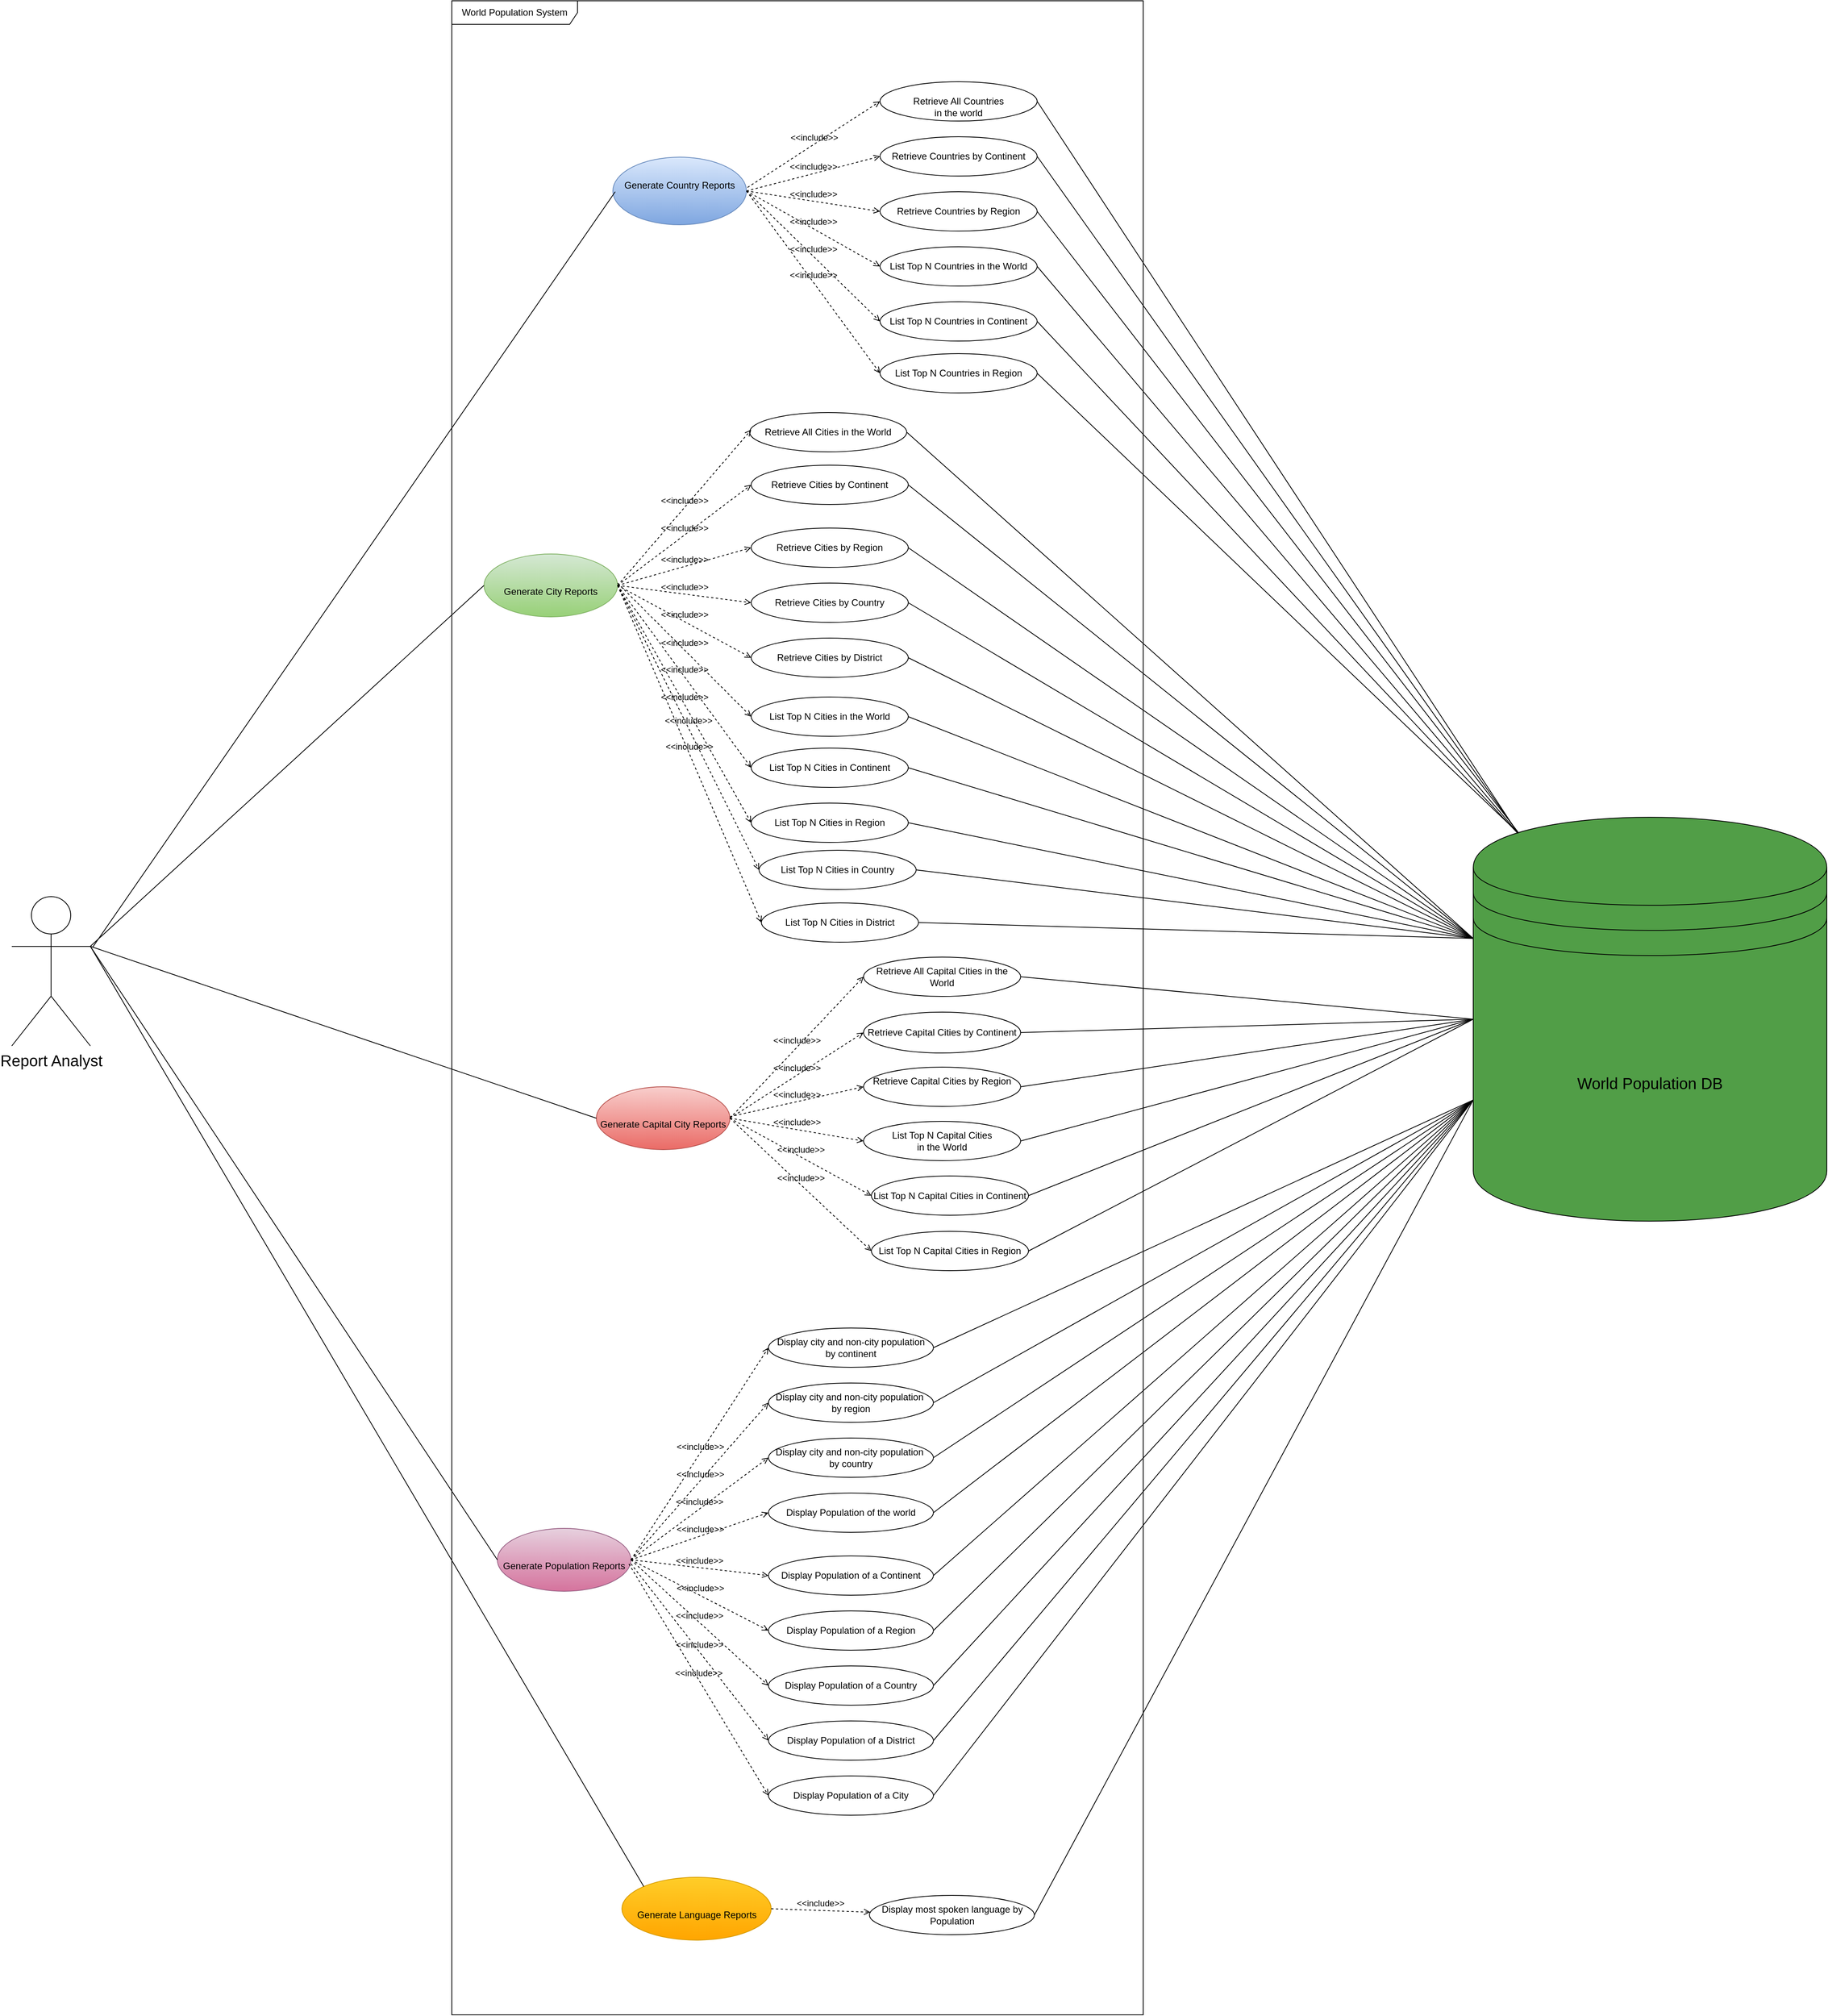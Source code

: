 <mxfile version="22.1.22" type="embed">
  <diagram id="23iRSUPoRavnBvh4doch" name="Page-1">
    <mxGraphModel dx="5613" dy="2860" grid="0" gridSize="10" guides="1" tooltips="1" connect="1" arrows="1" fold="1" page="0" pageScale="1" pageWidth="827" pageHeight="1169" background="none" math="0" shadow="0">
      <root>
        <mxCell id="0" />
        <mxCell id="1" parent="0" />
        <mxCell id="2" value="&lt;font style=&quot;font-size: 20px;&quot;&gt;Report Analyst&lt;/font&gt;" style="shape=umlActor;verticalLabelPosition=bottom;verticalAlign=top;html=1;outlineConnect=0;" parent="1" vertex="1">
          <mxGeometry x="-560" y="730" width="100" height="190" as="geometry" />
        </mxCell>
        <mxCell id="52" value="&lt;font style=&quot;font-size: 20px;&quot;&gt;World Population DB&lt;/font&gt;" style="shape=datastore;whiteSpace=wrap;html=1;fillColor=#519e47;" parent="1" vertex="1">
          <mxGeometry x="1300" y="629" width="450" height="514" as="geometry" />
        </mxCell>
        <mxCell id="100" value="World Population System" style="shape=umlFrame;whiteSpace=wrap;html=1;pointerEvents=0;recursiveResize=0;container=1;collapsible=0;width=160;" parent="1" vertex="1">
          <mxGeometry y="-410" width="880" height="2563" as="geometry" />
        </mxCell>
        <mxCell id="47" value="Display most spoken language by Population" style="ellipse;whiteSpace=wrap;html=1;" parent="100" vertex="1">
          <mxGeometry x="531.5" y="2411" width="210" height="50" as="geometry" />
        </mxCell>
        <mxCell id="8" value="&lt;br&gt;Generate Language Reports" style="ellipse;whiteSpace=wrap;html=1;fillColor=#ffcd28;gradientColor=#ffa500;strokeColor=#d79b00;" parent="100" vertex="1">
          <mxGeometry x="216.5" y="2388" width="190" height="80" as="geometry" />
        </mxCell>
        <mxCell id="93" value="&amp;lt;&amp;lt;include&amp;gt;&amp;gt;" style="html=1;verticalAlign=bottom;labelBackgroundColor=none;endArrow=open;endFill=0;dashed=1;rounded=0;exitX=1;exitY=0.5;exitDx=0;exitDy=0;" parent="100" source="8" edge="1" target="47">
          <mxGeometry width="160" relative="1" as="geometry">
            <mxPoint x="478.5" y="2353" as="sourcePoint" />
            <mxPoint x="568.5" y="2353" as="targetPoint" />
          </mxGeometry>
        </mxCell>
        <mxCell id="7" value="&lt;br&gt;Generate Population Reports" style="ellipse;whiteSpace=wrap;html=1;fillColor=#e6d0de;gradientColor=#d5739d;strokeColor=#996185;" parent="100" vertex="1">
          <mxGeometry x="58" y="1944" width="170" height="80" as="geometry" />
        </mxCell>
        <mxCell id="35" value="&lt;span data-end=&quot;2373&quot; data-start=&quot;2336&quot;&gt;Display city and non-city population &lt;br&gt;by continent&lt;/span&gt;" style="ellipse;whiteSpace=wrap;html=1;" parent="100" vertex="1">
          <mxGeometry x="403" y="1689" width="210" height="50" as="geometry" />
        </mxCell>
        <mxCell id="36" value="&lt;span data-end=&quot;2373&quot; data-start=&quot;2336&quot;&gt;Display city and non-city population&amp;nbsp;&lt;br&gt;by region&lt;br&gt;&lt;/span&gt;" style="ellipse;whiteSpace=wrap;html=1;" parent="100" vertex="1">
          <mxGeometry x="403" y="1759" width="210" height="50" as="geometry" />
        </mxCell>
        <mxCell id="37" value="Display city and non-city population&amp;nbsp;&lt;br style=&quot;border-color: var(--border-color);&quot;&gt;by country" style="ellipse;whiteSpace=wrap;html=1;" parent="100" vertex="1">
          <mxGeometry x="403" y="1829" width="210" height="50" as="geometry" />
        </mxCell>
        <mxCell id="38" value="&lt;span data-end=&quot;2373&quot; data-start=&quot;2336&quot;&gt;Display Population of the world&lt;/span&gt;" style="ellipse;whiteSpace=wrap;html=1;" parent="100" vertex="1">
          <mxGeometry x="403" y="1899" width="210" height="50" as="geometry" />
        </mxCell>
        <mxCell id="39" value="&lt;span data-end=&quot;2781&quot; data-start=&quot;2744&quot;&gt;Display Population of a Continent&lt;/span&gt;" style="ellipse;whiteSpace=wrap;html=1;" parent="100" vertex="1">
          <mxGeometry x="403" y="1979" width="210" height="50" as="geometry" />
        </mxCell>
        <mxCell id="40" value="&lt;span data-end=&quot;2781&quot; data-start=&quot;2744&quot;&gt;Display Population of a Country&lt;/span&gt;" style="ellipse;whiteSpace=wrap;html=1;" parent="100" vertex="1">
          <mxGeometry x="403" y="2119" width="210" height="50" as="geometry" />
        </mxCell>
        <mxCell id="44" value="&lt;span data-end=&quot;2781&quot; data-start=&quot;2744&quot;&gt;Display Population of a Region&lt;/span&gt;" style="ellipse;whiteSpace=wrap;html=1;" parent="100" vertex="1">
          <mxGeometry x="403" y="2049" width="210" height="50" as="geometry" />
        </mxCell>
        <mxCell id="45" value="&lt;span data-end=&quot;2781&quot; data-start=&quot;2744&quot;&gt;Display Population of a District&lt;/span&gt;" style="ellipse;whiteSpace=wrap;html=1;" parent="100" vertex="1">
          <mxGeometry x="403" y="2189" width="210" height="50" as="geometry" />
        </mxCell>
        <mxCell id="46" value="&lt;span data-end=&quot;2781&quot; data-start=&quot;2744&quot;&gt;Display Population of a City&lt;/span&gt;" style="ellipse;whiteSpace=wrap;html=1;" parent="100" vertex="1">
          <mxGeometry x="403" y="2259" width="210" height="50" as="geometry" />
        </mxCell>
        <mxCell id="84" value="&amp;lt;&amp;lt;include&amp;gt;&amp;gt;" style="html=1;verticalAlign=bottom;labelBackgroundColor=none;endArrow=open;endFill=0;dashed=1;rounded=0;entryX=0;entryY=0.5;entryDx=0;entryDy=0;exitX=1;exitY=0.5;exitDx=0;exitDy=0;" parent="100" source="7" target="35" edge="1">
          <mxGeometry width="160" relative="1" as="geometry">
            <mxPoint x="128" y="1939" as="sourcePoint" />
            <mxPoint x="288" y="1939" as="targetPoint" />
          </mxGeometry>
        </mxCell>
        <mxCell id="85" value="&amp;lt;&amp;lt;include&amp;gt;&amp;gt;" style="html=1;verticalAlign=bottom;labelBackgroundColor=none;endArrow=open;endFill=0;dashed=1;rounded=0;entryX=0;entryY=0.5;entryDx=0;entryDy=0;exitX=1;exitY=0.5;exitDx=0;exitDy=0;" parent="100" source="7" target="36" edge="1">
          <mxGeometry width="160" relative="1" as="geometry">
            <mxPoint x="178" y="1889" as="sourcePoint" />
            <mxPoint x="338" y="1889" as="targetPoint" />
          </mxGeometry>
        </mxCell>
        <mxCell id="86" value="&amp;lt;&amp;lt;include&amp;gt;&amp;gt;" style="html=1;verticalAlign=bottom;labelBackgroundColor=none;endArrow=open;endFill=0;dashed=1;rounded=0;exitX=1;exitY=0.5;exitDx=0;exitDy=0;entryX=0;entryY=0.5;entryDx=0;entryDy=0;" parent="100" source="7" target="37" edge="1">
          <mxGeometry width="160" relative="1" as="geometry">
            <mxPoint x="178" y="1889" as="sourcePoint" />
            <mxPoint x="338" y="1889" as="targetPoint" />
          </mxGeometry>
        </mxCell>
        <mxCell id="87" value="&amp;lt;&amp;lt;include&amp;gt;&amp;gt;" style="html=1;verticalAlign=bottom;labelBackgroundColor=none;endArrow=open;endFill=0;dashed=1;rounded=0;exitX=1;exitY=0.5;exitDx=0;exitDy=0;entryX=0;entryY=0.5;entryDx=0;entryDy=0;" parent="100" source="7" target="38" edge="1">
          <mxGeometry width="160" relative="1" as="geometry">
            <mxPoint x="178" y="1889" as="sourcePoint" />
            <mxPoint x="338" y="1889" as="targetPoint" />
          </mxGeometry>
        </mxCell>
        <mxCell id="88" value="&amp;lt;&amp;lt;include&amp;gt;&amp;gt;" style="html=1;verticalAlign=bottom;labelBackgroundColor=none;endArrow=open;endFill=0;dashed=1;rounded=0;entryX=0;entryY=0.5;entryDx=0;entryDy=0;exitX=1;exitY=0.5;exitDx=0;exitDy=0;" parent="100" source="7" target="39" edge="1">
          <mxGeometry width="160" relative="1" as="geometry">
            <mxPoint x="228" y="1979" as="sourcePoint" />
            <mxPoint x="338" y="1889" as="targetPoint" />
          </mxGeometry>
        </mxCell>
        <mxCell id="89" value="&amp;lt;&amp;lt;include&amp;gt;&amp;gt;" style="html=1;verticalAlign=bottom;labelBackgroundColor=none;endArrow=open;endFill=0;dashed=1;rounded=0;exitX=1;exitY=0.5;exitDx=0;exitDy=0;entryX=0;entryY=0.5;entryDx=0;entryDy=0;" parent="100" source="7" target="44" edge="1">
          <mxGeometry width="160" relative="1" as="geometry">
            <mxPoint x="188" y="1899" as="sourcePoint" />
            <mxPoint x="348" y="1899" as="targetPoint" />
          </mxGeometry>
        </mxCell>
        <mxCell id="90" value="&amp;lt;&amp;lt;include&amp;gt;&amp;gt;" style="html=1;verticalAlign=bottom;labelBackgroundColor=none;endArrow=open;endFill=0;dashed=1;rounded=0;exitX=1;exitY=0.5;exitDx=0;exitDy=0;entryX=0;entryY=0.5;entryDx=0;entryDy=0;" parent="100" source="7" target="40" edge="1">
          <mxGeometry width="160" relative="1" as="geometry">
            <mxPoint x="188" y="1899" as="sourcePoint" />
            <mxPoint x="348" y="1899" as="targetPoint" />
          </mxGeometry>
        </mxCell>
        <mxCell id="91" value="&amp;lt;&amp;lt;include&amp;gt;&amp;gt;" style="html=1;verticalAlign=bottom;labelBackgroundColor=none;endArrow=open;endFill=0;dashed=1;rounded=0;entryX=0;entryY=0.5;entryDx=0;entryDy=0;" parent="100" target="45" edge="1">
          <mxGeometry width="160" relative="1" as="geometry">
            <mxPoint x="228" y="1989" as="sourcePoint" />
            <mxPoint x="348" y="2119" as="targetPoint" />
          </mxGeometry>
        </mxCell>
        <mxCell id="92" value="&amp;lt;&amp;lt;include&amp;gt;&amp;gt;" style="html=1;verticalAlign=bottom;labelBackgroundColor=none;endArrow=open;endFill=0;dashed=1;rounded=0;entryX=0;entryY=0.5;entryDx=0;entryDy=0;exitX=0.985;exitY=0.566;exitDx=0;exitDy=0;exitPerimeter=0;" parent="100" source="7" target="46" edge="1">
          <mxGeometry width="160" relative="1" as="geometry">
            <mxPoint x="168" y="2089" as="sourcePoint" />
            <mxPoint x="328" y="2089" as="targetPoint" />
          </mxGeometry>
        </mxCell>
        <mxCell id="6" value="&lt;br&gt;Generate Capital City Reports" style="ellipse;whiteSpace=wrap;html=1;fillColor=#f8cecc;strokeColor=#b85450;gradientColor=#ea6b66;" parent="100" vertex="1">
          <mxGeometry x="184" y="1382" width="170" height="80" as="geometry" />
        </mxCell>
        <mxCell id="28" value="&lt;span data-end=&quot;830&quot; data-start=&quot;807&quot;&gt;Retrieve All Capital Cities in the World&lt;/span&gt;" style="ellipse;whiteSpace=wrap;html=1;" parent="100" vertex="1">
          <mxGeometry x="524" y="1217" width="200" height="50" as="geometry" />
        </mxCell>
        <mxCell id="29" value="&lt;span data-end=&quot;916&quot; data-start=&quot;884&quot;&gt;Retrieve Capital Cities by Continent&lt;/span&gt;" style="ellipse;whiteSpace=wrap;html=1;" parent="100" vertex="1">
          <mxGeometry x="524" y="1287" width="200" height="52" as="geometry" />
        </mxCell>
        <mxCell id="30" value="&#xa;Retrieve Capital Cities by Region&#xa;&#xa;" style="ellipse;whiteSpace=wrap;html=1;" parent="100" vertex="1">
          <mxGeometry x="524" y="1357" width="200" height="50" as="geometry" />
        </mxCell>
        <mxCell id="31" value="&lt;span data-end=&quot;1226&quot; data-start=&quot;1196&quot;&gt;List Top N Capital Cities &lt;br&gt;in the World&lt;/span&gt;" style="ellipse;whiteSpace=wrap;html=1;" parent="100" vertex="1">
          <mxGeometry x="524" y="1426" width="200" height="50" as="geometry" />
        </mxCell>
        <mxCell id="32" value="List Top N Capital Cities in Continent" style="ellipse;whiteSpace=wrap;html=1;" parent="100" vertex="1">
          <mxGeometry x="534" y="1495.5" width="200" height="50" as="geometry" />
        </mxCell>
        <mxCell id="33" value="&lt;span data-end=&quot;1412&quot; data-start=&quot;1381&quot;&gt;List Top N Capital Cities in Region&lt;/span&gt;" style="ellipse;whiteSpace=wrap;html=1;" parent="100" vertex="1">
          <mxGeometry x="534" y="1566" width="200" height="50" as="geometry" />
        </mxCell>
        <mxCell id="77" value="&amp;lt;&amp;lt;include&amp;gt;&amp;gt;" style="html=1;verticalAlign=bottom;labelBackgroundColor=none;endArrow=open;endFill=0;dashed=1;rounded=0;exitX=1;exitY=0.5;exitDx=0;exitDy=0;entryX=0;entryY=0.5;entryDx=0;entryDy=0;" parent="100" source="6" target="28" edge="1">
          <mxGeometry width="160" relative="1" as="geometry">
            <mxPoint x="214" y="1400" as="sourcePoint" />
            <mxPoint x="374" y="1400" as="targetPoint" />
          </mxGeometry>
        </mxCell>
        <mxCell id="78" value="&amp;lt;&amp;lt;include&amp;gt;&amp;gt;" style="html=1;verticalAlign=bottom;labelBackgroundColor=none;endArrow=open;endFill=0;dashed=1;rounded=0;entryX=0;entryY=0.5;entryDx=0;entryDy=0;exitX=1;exitY=0.5;exitDx=0;exitDy=0;" parent="100" source="6" target="29" edge="1">
          <mxGeometry width="160" relative="1" as="geometry">
            <mxPoint x="214" y="1400" as="sourcePoint" />
            <mxPoint x="374" y="1400" as="targetPoint" />
          </mxGeometry>
        </mxCell>
        <mxCell id="79" value="&amp;lt;&amp;lt;include&amp;gt;&amp;gt;" style="html=1;verticalAlign=bottom;labelBackgroundColor=none;endArrow=open;endFill=0;dashed=1;rounded=0;entryX=0;entryY=0.5;entryDx=0;entryDy=0;" parent="100" target="30" edge="1">
          <mxGeometry width="160" relative="1" as="geometry">
            <mxPoint x="354" y="1420" as="sourcePoint" />
            <mxPoint x="434" y="1370" as="targetPoint" />
          </mxGeometry>
        </mxCell>
        <mxCell id="80" value="&amp;lt;&amp;lt;include&amp;gt;&amp;gt;" style="html=1;verticalAlign=bottom;labelBackgroundColor=none;endArrow=open;endFill=0;dashed=1;rounded=0;exitX=1;exitY=0.5;exitDx=0;exitDy=0;entryX=0;entryY=0.5;entryDx=0;entryDy=0;" parent="100" source="6" target="31" edge="1">
          <mxGeometry width="160" relative="1" as="geometry">
            <mxPoint x="274" y="1370" as="sourcePoint" />
            <mxPoint x="434" y="1370" as="targetPoint" />
          </mxGeometry>
        </mxCell>
        <mxCell id="81" value="&amp;lt;&amp;lt;include&amp;gt;&amp;gt;" style="html=1;verticalAlign=bottom;labelBackgroundColor=none;endArrow=open;endFill=0;dashed=1;rounded=0;exitX=1;exitY=0.5;exitDx=0;exitDy=0;entryX=0;entryY=0.5;entryDx=0;entryDy=0;" parent="100" source="6" target="32" edge="1">
          <mxGeometry width="160" relative="1" as="geometry">
            <mxPoint x="274" y="1280" as="sourcePoint" />
            <mxPoint x="434" y="1280" as="targetPoint" />
          </mxGeometry>
        </mxCell>
        <mxCell id="82" value="&amp;lt;&amp;lt;include&amp;gt;&amp;gt;" style="html=1;verticalAlign=bottom;labelBackgroundColor=none;endArrow=open;endFill=0;dashed=1;rounded=0;exitX=1;exitY=0.5;exitDx=0;exitDy=0;entryX=0;entryY=0.5;entryDx=0;entryDy=0;" parent="100" source="6" target="33" edge="1">
          <mxGeometry width="160" relative="1" as="geometry">
            <mxPoint x="274" y="1280" as="sourcePoint" />
            <mxPoint x="434" y="1280" as="targetPoint" />
          </mxGeometry>
        </mxCell>
        <mxCell id="5" value="&lt;br&gt;Generate City Reports&lt;br&gt;" style="ellipse;whiteSpace=wrap;html=1;fillColor=#d5e8d4;gradientColor=#97d077;strokeColor=#82b366;" parent="100" vertex="1">
          <mxGeometry x="41" y="704" width="170" height="80" as="geometry" />
        </mxCell>
        <mxCell id="16" value="&lt;span data-end=&quot;830&quot; data-start=&quot;807&quot;&gt;Retrieve All Cities in the World&lt;/span&gt;" style="ellipse;whiteSpace=wrap;html=1;" parent="100" vertex="1">
          <mxGeometry x="379" y="524" width="200" height="50" as="geometry" />
        </mxCell>
        <mxCell id="17" value="&lt;span data-end=&quot;916&quot; data-start=&quot;884&quot;&gt;Retrieve Cities by Continent&lt;/span&gt;" style="ellipse;whiteSpace=wrap;html=1;" parent="100" vertex="1">
          <mxGeometry x="381" y="591" width="200" height="50" as="geometry" />
        </mxCell>
        <mxCell id="19" value="&lt;span data-end=&quot;916&quot; data-start=&quot;884&quot;&gt;Retrieve Cities by Region&lt;/span&gt;" style="ellipse;whiteSpace=wrap;html=1;" parent="100" vertex="1">
          <mxGeometry x="381" y="671" width="200" height="50" as="geometry" />
        </mxCell>
        <mxCell id="21" value="&lt;span data-end=&quot;1070&quot; data-start=&quot;1040&quot;&gt;Retrieve Cities by Country&lt;/span&gt;" style="ellipse;whiteSpace=wrap;html=1;" parent="100" vertex="1">
          <mxGeometry x="381" y="741" width="200" height="50" as="geometry" />
        </mxCell>
        <mxCell id="22" value="&lt;span data-end=&quot;1148&quot; data-start=&quot;1117&quot;&gt;Retrieve Cities by District&lt;/span&gt;" style="ellipse;whiteSpace=wrap;html=1;" parent="100" vertex="1">
          <mxGeometry x="381" y="811" width="200" height="50" as="geometry" />
        </mxCell>
        <mxCell id="23" value="&lt;span data-end=&quot;1226&quot; data-start=&quot;1196&quot;&gt;List Top N Cities in the World&lt;/span&gt;" style="ellipse;whiteSpace=wrap;html=1;" parent="100" vertex="1">
          <mxGeometry x="381" y="886" width="200" height="50" as="geometry" />
        </mxCell>
        <mxCell id="24" value="List Top N Cities in Continent" style="ellipse;whiteSpace=wrap;html=1;" parent="100" vertex="1">
          <mxGeometry x="381" y="951" width="200" height="50" as="geometry" />
        </mxCell>
        <mxCell id="25" value="&lt;span data-end=&quot;1412&quot; data-start=&quot;1381&quot;&gt;List Top N Cities in Region&lt;/span&gt;" style="ellipse;whiteSpace=wrap;html=1;" parent="100" vertex="1">
          <mxGeometry x="381" y="1021" width="200" height="50" as="geometry" />
        </mxCell>
        <mxCell id="26" value="&lt;span data-end=&quot;1504&quot; data-start=&quot;1472&quot;&gt;List Top N Cities in Country&lt;/span&gt;" style="ellipse;whiteSpace=wrap;html=1;" parent="100" vertex="1">
          <mxGeometry x="391" y="1081" width="200" height="50" as="geometry" />
        </mxCell>
        <mxCell id="27" value="&lt;span data-end=&quot;1598&quot; data-start=&quot;1565&quot;&gt;List Top N Cities in District&lt;/span&gt;" style="ellipse;whiteSpace=wrap;html=1;" parent="100" vertex="1">
          <mxGeometry x="394" y="1148" width="200" height="50" as="geometry" />
        </mxCell>
        <mxCell id="67" value="&amp;lt;&amp;lt;include&amp;gt;&amp;gt;" style="html=1;verticalAlign=bottom;labelBackgroundColor=none;endArrow=open;endFill=0;dashed=1;rounded=0;exitX=1;exitY=0.5;exitDx=0;exitDy=0;entryX=0;entryY=0.5;entryDx=0;entryDy=0;" parent="100" source="5" edge="1">
          <mxGeometry width="160" relative="1" as="geometry">
            <mxPoint x="181" y="451" as="sourcePoint" />
            <mxPoint x="381" y="546" as="targetPoint" />
          </mxGeometry>
        </mxCell>
        <mxCell id="68" value="&amp;lt;&amp;lt;include&amp;gt;&amp;gt;" style="html=1;verticalAlign=bottom;labelBackgroundColor=none;endArrow=open;endFill=0;dashed=1;rounded=0;exitX=1;exitY=0.5;exitDx=0;exitDy=0;entryX=0;entryY=0.5;entryDx=0;entryDy=0;" parent="100" source="5" target="17" edge="1">
          <mxGeometry width="160" relative="1" as="geometry">
            <mxPoint x="181" y="451" as="sourcePoint" />
            <mxPoint x="341" y="451" as="targetPoint" />
          </mxGeometry>
        </mxCell>
        <mxCell id="69" value="&amp;lt;&amp;lt;include&amp;gt;&amp;gt;" style="html=1;verticalAlign=bottom;labelBackgroundColor=none;endArrow=open;endFill=0;dashed=1;rounded=0;exitX=1;exitY=0.5;exitDx=0;exitDy=0;entryX=0;entryY=0.5;entryDx=0;entryDy=0;" parent="100" source="5" target="19" edge="1">
          <mxGeometry width="160" relative="1" as="geometry">
            <mxPoint x="181" y="671" as="sourcePoint" />
            <mxPoint x="341" y="671" as="targetPoint" />
          </mxGeometry>
        </mxCell>
        <mxCell id="70" value="&amp;lt;&amp;lt;include&amp;gt;&amp;gt;" style="html=1;verticalAlign=bottom;labelBackgroundColor=none;endArrow=open;endFill=0;dashed=1;rounded=0;exitX=1;exitY=0.5;exitDx=0;exitDy=0;entryX=0;entryY=0.5;entryDx=0;entryDy=0;" parent="100" source="5" target="21" edge="1">
          <mxGeometry width="160" relative="1" as="geometry">
            <mxPoint x="211" y="741" as="sourcePoint" />
            <mxPoint x="341" y="671" as="targetPoint" />
          </mxGeometry>
        </mxCell>
        <mxCell id="71" value="&amp;lt;&amp;lt;include&amp;gt;&amp;gt;" style="html=1;verticalAlign=bottom;labelBackgroundColor=none;endArrow=open;endFill=0;dashed=1;rounded=0;exitX=1;exitY=0.5;exitDx=0;exitDy=0;entryX=0;entryY=0.5;entryDx=0;entryDy=0;" parent="100" source="5" target="22" edge="1">
          <mxGeometry width="160" relative="1" as="geometry">
            <mxPoint x="181" y="671" as="sourcePoint" />
            <mxPoint x="341" y="671" as="targetPoint" />
          </mxGeometry>
        </mxCell>
        <mxCell id="72" value="&amp;lt;&amp;lt;include&amp;gt;&amp;gt;" style="html=1;verticalAlign=bottom;labelBackgroundColor=none;endArrow=open;endFill=0;dashed=1;rounded=0;entryX=0;entryY=0.5;entryDx=0;entryDy=0;" parent="100" target="23" edge="1">
          <mxGeometry width="160" relative="1" as="geometry">
            <mxPoint x="211" y="741" as="sourcePoint" />
            <mxPoint x="341" y="671" as="targetPoint" />
          </mxGeometry>
        </mxCell>
        <mxCell id="73" value="&amp;lt;&amp;lt;include&amp;gt;&amp;gt;" style="html=1;verticalAlign=bottom;labelBackgroundColor=none;endArrow=open;endFill=0;dashed=1;rounded=0;exitX=1;exitY=0.5;exitDx=0;exitDy=0;entryX=0;entryY=0.5;entryDx=0;entryDy=0;" parent="100" source="5" target="24" edge="1">
          <mxGeometry width="160" relative="1" as="geometry">
            <mxPoint x="181" y="671" as="sourcePoint" />
            <mxPoint x="341" y="671" as="targetPoint" />
          </mxGeometry>
        </mxCell>
        <mxCell id="74" value="&amp;lt;&amp;lt;include&amp;gt;&amp;gt;" style="html=1;verticalAlign=bottom;labelBackgroundColor=none;endArrow=open;endFill=0;dashed=1;rounded=0;exitX=1;exitY=0.5;exitDx=0;exitDy=0;entryX=0;entryY=0.5;entryDx=0;entryDy=0;" parent="100" source="5" target="25" edge="1">
          <mxGeometry width="160" relative="1" as="geometry">
            <mxPoint x="181" y="671" as="sourcePoint" />
            <mxPoint x="341" y="671" as="targetPoint" />
          </mxGeometry>
        </mxCell>
        <mxCell id="75" value="&amp;lt;&amp;lt;include&amp;gt;&amp;gt;" style="html=1;verticalAlign=bottom;labelBackgroundColor=none;endArrow=open;endFill=0;dashed=1;rounded=0;exitX=1;exitY=0.5;exitDx=0;exitDy=0;entryX=0;entryY=0.5;entryDx=0;entryDy=0;" parent="100" source="5" target="26" edge="1">
          <mxGeometry width="160" relative="1" as="geometry">
            <mxPoint x="181" y="1131" as="sourcePoint" />
            <mxPoint x="341" y="1131" as="targetPoint" />
          </mxGeometry>
        </mxCell>
        <mxCell id="76" value="&amp;lt;&amp;lt;include&amp;gt;&amp;gt;" style="html=1;verticalAlign=bottom;labelBackgroundColor=none;endArrow=open;endFill=0;dashed=1;rounded=0;exitX=1;exitY=0.5;exitDx=0;exitDy=0;entryX=0;entryY=0.5;entryDx=0;entryDy=0;" parent="100" source="5" target="27" edge="1">
          <mxGeometry width="160" relative="1" as="geometry">
            <mxPoint x="241" y="1121" as="sourcePoint" />
            <mxPoint x="381" y="1166" as="targetPoint" />
          </mxGeometry>
        </mxCell>
        <mxCell id="4" value="&#xa;Generate Country Reports&#xa;&#xa;" style="ellipse;whiteSpace=wrap;html=1;fillColor=#dae8fc;strokeColor=#6c8ebf;gradientColor=#7ea6e0;" parent="100" vertex="1">
          <mxGeometry x="205" y="199" width="170" height="86" as="geometry" />
        </mxCell>
        <mxCell id="10" value="&lt;br&gt;Retrieve All Countries &lt;br&gt;in the world" style="ellipse;whiteSpace=wrap;html=1;" parent="100" vertex="1">
          <mxGeometry x="545" y="103" width="200" height="50" as="geometry" />
        </mxCell>
        <mxCell id="11" value="Retrieve Countries by Continent" style="ellipse;whiteSpace=wrap;html=1;" parent="100" vertex="1">
          <mxGeometry x="545" y="173" width="200" height="50" as="geometry" />
        </mxCell>
        <mxCell id="12" value="Retrieve Countries by Region" style="ellipse;whiteSpace=wrap;html=1;" parent="100" vertex="1">
          <mxGeometry x="545" y="243" width="200" height="50" as="geometry" />
        </mxCell>
        <mxCell id="13" value="&lt;span data-end=&quot;499&quot; data-start=&quot;466&quot;&gt;List Top N Countries in the World&lt;/span&gt;" style="ellipse;whiteSpace=wrap;html=1;" parent="100" vertex="1">
          <mxGeometry x="545" y="313" width="200" height="50" as="geometry" />
        </mxCell>
        <mxCell id="14" value="&lt;span data-end=&quot;499&quot; data-start=&quot;466&quot;&gt;List Top N Countries in Continent&lt;/span&gt;" style="ellipse;whiteSpace=wrap;html=1;" parent="100" vertex="1">
          <mxGeometry x="545" y="383" width="200" height="50" as="geometry" />
        </mxCell>
        <mxCell id="15" value="&lt;span data-end=&quot;499&quot; data-start=&quot;466&quot;&gt;List Top N Countries in Region&lt;/span&gt;" style="ellipse;whiteSpace=wrap;html=1;" parent="100" vertex="1">
          <mxGeometry x="545" y="449" width="200" height="50" as="geometry" />
        </mxCell>
        <mxCell id="61" value="&amp;lt;&amp;lt;include&amp;gt;&amp;gt;" style="html=1;verticalAlign=bottom;labelBackgroundColor=none;endArrow=open;endFill=0;dashed=1;rounded=0;entryX=0;entryY=0.5;entryDx=0;entryDy=0;exitX=1.008;exitY=0.449;exitDx=0;exitDy=0;exitPerimeter=0;" parent="100" source="4" target="10" edge="1">
          <mxGeometry width="160" relative="1" as="geometry">
            <mxPoint x="425" y="239" as="sourcePoint" />
            <mxPoint x="705" y="359" as="targetPoint" />
          </mxGeometry>
        </mxCell>
        <mxCell id="62" value="&amp;lt;&amp;lt;include&amp;gt;&amp;gt;" style="html=1;verticalAlign=bottom;labelBackgroundColor=none;endArrow=open;endFill=0;dashed=1;rounded=0;exitX=1;exitY=0.5;exitDx=0;exitDy=0;entryX=0;entryY=0.5;entryDx=0;entryDy=0;" parent="100" source="4" target="11" edge="1">
          <mxGeometry width="160" relative="1" as="geometry">
            <mxPoint x="545" y="359" as="sourcePoint" />
            <mxPoint x="705" y="359" as="targetPoint" />
          </mxGeometry>
        </mxCell>
        <mxCell id="63" value="&amp;lt;&amp;lt;include&amp;gt;&amp;gt;" style="html=1;verticalAlign=bottom;labelBackgroundColor=none;endArrow=open;endFill=0;dashed=1;rounded=0;exitX=1;exitY=0.5;exitDx=0;exitDy=0;entryX=0;entryY=0.5;entryDx=0;entryDy=0;" parent="100" source="4" target="12" edge="1">
          <mxGeometry width="160" relative="1" as="geometry">
            <mxPoint x="545" y="359" as="sourcePoint" />
            <mxPoint x="705" y="359" as="targetPoint" />
          </mxGeometry>
        </mxCell>
        <mxCell id="64" value="&amp;lt;&amp;lt;include&amp;gt;&amp;gt;" style="html=1;verticalAlign=bottom;labelBackgroundColor=none;endArrow=open;endFill=0;dashed=1;rounded=0;exitX=1;exitY=0.5;exitDx=0;exitDy=0;entryX=0;entryY=0.5;entryDx=0;entryDy=0;" parent="100" source="4" target="13" edge="1">
          <mxGeometry width="160" relative="1" as="geometry">
            <mxPoint x="395" y="309" as="sourcePoint" />
            <mxPoint x="555" y="309" as="targetPoint" />
          </mxGeometry>
        </mxCell>
        <mxCell id="65" value="&amp;lt;&amp;lt;include&amp;gt;&amp;gt;" style="html=1;verticalAlign=bottom;labelBackgroundColor=none;endArrow=open;endFill=0;dashed=1;rounded=0;exitX=1;exitY=0.5;exitDx=0;exitDy=0;entryX=0;entryY=0.5;entryDx=0;entryDy=0;" parent="100" source="4" target="14" edge="1">
          <mxGeometry width="160" relative="1" as="geometry">
            <mxPoint x="395" y="309" as="sourcePoint" />
            <mxPoint x="555" y="309" as="targetPoint" />
          </mxGeometry>
        </mxCell>
        <mxCell id="66" value="&amp;lt;&amp;lt;include&amp;gt;&amp;gt;" style="html=1;verticalAlign=bottom;labelBackgroundColor=none;endArrow=open;endFill=0;dashed=1;rounded=0;exitX=1;exitY=0.5;exitDx=0;exitDy=0;entryX=0;entryY=0.5;entryDx=0;entryDy=0;" parent="100" source="4" target="15" edge="1">
          <mxGeometry width="160" relative="1" as="geometry">
            <mxPoint x="395" y="309" as="sourcePoint" />
            <mxPoint x="555" y="309" as="targetPoint" />
          </mxGeometry>
        </mxCell>
        <mxCell id="101" value="" style="endArrow=none;html=1;rounded=0;entryX=0;entryY=0.5;entryDx=0;entryDy=0;exitX=1;exitY=0.333;exitDx=0;exitDy=0;exitPerimeter=0;" parent="100" edge="1">
          <mxGeometry width="50" height="50" relative="1" as="geometry">
            <mxPoint x="-457" y="1204.333" as="sourcePoint" />
            <mxPoint x="208.0" y="243" as="targetPoint" />
            <Array as="points" />
          </mxGeometry>
        </mxCell>
        <mxCell id="102" value="" style="endArrow=none;html=1;rounded=0;entryX=0;entryY=0.5;entryDx=0;entryDy=0;exitX=1;exitY=0.333;exitDx=0;exitDy=0;exitPerimeter=0;" parent="1" source="2" target="5" edge="1">
          <mxGeometry width="50" height="50" relative="1" as="geometry">
            <mxPoint x="-450" y="800" as="sourcePoint" />
            <mxPoint x="230" y="110" as="targetPoint" />
          </mxGeometry>
        </mxCell>
        <mxCell id="103" value="" style="endArrow=none;html=1;rounded=0;entryX=0;entryY=0.5;entryDx=0;entryDy=0;exitX=1;exitY=0.333;exitDx=0;exitDy=0;exitPerimeter=0;" parent="1" source="2" target="6" edge="1">
          <mxGeometry width="50" height="50" relative="1" as="geometry">
            <mxPoint x="-450" y="800" as="sourcePoint" />
            <mxPoint x="230" y="590" as="targetPoint" />
          </mxGeometry>
        </mxCell>
        <mxCell id="104" value="" style="endArrow=none;html=1;rounded=0;entryX=0;entryY=0.5;entryDx=0;entryDy=0;exitX=1;exitY=0.333;exitDx=0;exitDy=0;exitPerimeter=0;" parent="1" source="2" target="7" edge="1">
          <mxGeometry width="50" height="50" relative="1" as="geometry">
            <mxPoint x="-450" y="800" as="sourcePoint" />
            <mxPoint x="190" y="960" as="targetPoint" />
          </mxGeometry>
        </mxCell>
        <mxCell id="105" value="" style="endArrow=none;html=1;rounded=0;entryX=1;entryY=0.333;entryDx=0;entryDy=0;entryPerimeter=0;exitX=0;exitY=0;exitDx=0;exitDy=0;" parent="1" source="8" target="2" edge="1">
          <mxGeometry width="50" height="50" relative="1" as="geometry">
            <mxPoint x="-280" y="910" as="sourcePoint" />
            <mxPoint x="-230" y="860" as="targetPoint" />
          </mxGeometry>
        </mxCell>
        <mxCell id="109" value="" style="endArrow=none;html=1;rounded=0;exitX=1;exitY=0.5;exitDx=0;exitDy=0;entryX=0.123;entryY=0.035;entryDx=0;entryDy=0;entryPerimeter=0;" parent="1" target="52" edge="1" source="10">
          <mxGeometry width="50" height="50" relative="1" as="geometry">
            <mxPoint x="670.0" y="-270.2" as="sourcePoint" />
            <mxPoint x="1275" y="495.0" as="targetPoint" />
          </mxGeometry>
        </mxCell>
        <mxCell id="110" value="" style="endArrow=none;html=1;rounded=0;exitX=1;exitY=0.5;exitDx=0;exitDy=0;entryX=0.125;entryY=0.036;entryDx=0;entryDy=0;entryPerimeter=0;" parent="1" source="11" target="52" edge="1">
          <mxGeometry width="50" height="50" relative="1" as="geometry">
            <mxPoint x="1160" y="440" as="sourcePoint" />
            <mxPoint x="1320" y="490" as="targetPoint" />
          </mxGeometry>
        </mxCell>
        <mxCell id="111" value="" style="endArrow=none;html=1;rounded=0;exitX=1;exitY=0.5;exitDx=0;exitDy=0;entryX=0.127;entryY=0.037;entryDx=0;entryDy=0;entryPerimeter=0;" parent="1" source="12" target="52" edge="1">
          <mxGeometry width="50" height="50" relative="1" as="geometry">
            <mxPoint x="1060" y="430" as="sourcePoint" />
            <mxPoint x="1320" y="490" as="targetPoint" />
          </mxGeometry>
        </mxCell>
        <mxCell id="112" value="" style="endArrow=none;html=1;rounded=0;exitX=1;exitY=0.5;exitDx=0;exitDy=0;entryX=0.127;entryY=0.04;entryDx=0;entryDy=0;entryPerimeter=0;" parent="1" source="13" target="52" edge="1">
          <mxGeometry width="50" height="50" relative="1" as="geometry">
            <mxPoint x="1080" y="410" as="sourcePoint" />
            <mxPoint x="1130" y="360" as="targetPoint" />
          </mxGeometry>
        </mxCell>
        <mxCell id="114" value="" style="endArrow=none;html=1;rounded=0;exitX=1;exitY=0.5;exitDx=0;exitDy=0;entryX=0.125;entryY=0.037;entryDx=0;entryDy=0;entryPerimeter=0;" parent="1" source="15" target="52" edge="1">
          <mxGeometry width="50" height="50" relative="1" as="geometry">
            <mxPoint x="700" y="230" as="sourcePoint" />
            <mxPoint x="1310" y="490" as="targetPoint" />
          </mxGeometry>
        </mxCell>
        <mxCell id="115" value="" style="endArrow=none;html=1;rounded=0;entryX=1;entryY=0.5;entryDx=0;entryDy=0;exitX=0;exitY=0.3;exitDx=0;exitDy=0;" parent="1" source="52" target="16" edge="1">
          <mxGeometry width="50" height="50" relative="1" as="geometry">
            <mxPoint x="630" y="310" as="sourcePoint" />
            <mxPoint x="680" y="260" as="targetPoint" />
          </mxGeometry>
        </mxCell>
        <mxCell id="116" value="" style="endArrow=none;html=1;rounded=0;entryX=0;entryY=0.3;entryDx=0;entryDy=0;exitX=1;exitY=0.5;exitDx=0;exitDy=0;" parent="1" source="17" target="52" edge="1">
          <mxGeometry width="50" height="50" relative="1" as="geometry">
            <mxPoint x="630" y="310" as="sourcePoint" />
            <mxPoint x="680" y="260" as="targetPoint" />
          </mxGeometry>
        </mxCell>
        <mxCell id="117" value="" style="endArrow=none;html=1;rounded=0;exitX=1;exitY=0.5;exitDx=0;exitDy=0;entryX=0;entryY=0.3;entryDx=0;entryDy=0;" parent="1" source="19" target="52" edge="1">
          <mxGeometry width="50" height="50" relative="1" as="geometry">
            <mxPoint x="680" y="260" as="sourcePoint" />
            <mxPoint x="730" y="210" as="targetPoint" />
          </mxGeometry>
        </mxCell>
        <mxCell id="118" value="" style="endArrow=none;html=1;rounded=0;exitX=1;exitY=0.5;exitDx=0;exitDy=0;entryX=0;entryY=0.3;entryDx=0;entryDy=0;" parent="1" source="21" target="52" edge="1">
          <mxGeometry width="50" height="50" relative="1" as="geometry">
            <mxPoint x="680" y="260" as="sourcePoint" />
            <mxPoint x="730" y="210" as="targetPoint" />
          </mxGeometry>
        </mxCell>
        <mxCell id="119" value="" style="endArrow=none;html=1;rounded=0;exitX=1;exitY=0.5;exitDx=0;exitDy=0;entryX=0;entryY=0.3;entryDx=0;entryDy=0;" parent="1" source="22" target="52" edge="1">
          <mxGeometry width="50" height="50" relative="1" as="geometry">
            <mxPoint x="680" y="500" as="sourcePoint" />
            <mxPoint x="1040" y="550" as="targetPoint" />
          </mxGeometry>
        </mxCell>
        <mxCell id="120" value="" style="endArrow=none;html=1;rounded=0;exitX=1;exitY=0.5;exitDx=0;exitDy=0;entryX=0;entryY=0.3;entryDx=0;entryDy=0;" parent="1" source="23" target="52" edge="1">
          <mxGeometry width="50" height="50" relative="1" as="geometry">
            <mxPoint x="740" y="450" as="sourcePoint" />
            <mxPoint x="790" y="400" as="targetPoint" />
          </mxGeometry>
        </mxCell>
        <mxCell id="121" value="" style="endArrow=none;html=1;rounded=0;exitX=1;exitY=0.5;exitDx=0;exitDy=0;entryX=0;entryY=0.3;entryDx=0;entryDy=0;" parent="1" source="24" target="52" edge="1">
          <mxGeometry width="50" height="50" relative="1" as="geometry">
            <mxPoint x="740" y="450" as="sourcePoint" />
            <mxPoint x="790" y="400" as="targetPoint" />
          </mxGeometry>
        </mxCell>
        <mxCell id="122" value="" style="endArrow=none;html=1;rounded=0;exitX=1;exitY=0.5;exitDx=0;exitDy=0;entryX=0;entryY=0.3;entryDx=0;entryDy=0;" parent="1" source="25" target="52" edge="1">
          <mxGeometry width="50" height="50" relative="1" as="geometry">
            <mxPoint x="740" y="450" as="sourcePoint" />
            <mxPoint x="790" y="400" as="targetPoint" />
          </mxGeometry>
        </mxCell>
        <mxCell id="123" value="" style="endArrow=none;html=1;rounded=0;exitX=1;exitY=0.5;exitDx=0;exitDy=0;entryX=0;entryY=0.3;entryDx=0;entryDy=0;" parent="1" source="26" target="52" edge="1">
          <mxGeometry width="50" height="50" relative="1" as="geometry">
            <mxPoint x="740" y="450" as="sourcePoint" />
            <mxPoint x="790" y="400" as="targetPoint" />
          </mxGeometry>
        </mxCell>
        <mxCell id="124" value="" style="endArrow=none;html=1;rounded=0;exitX=1;exitY=0.5;exitDx=0;exitDy=0;entryX=0;entryY=0.3;entryDx=0;entryDy=0;" parent="1" source="27" target="52" edge="1">
          <mxGeometry width="50" height="50" relative="1" as="geometry">
            <mxPoint x="740" y="810" as="sourcePoint" />
            <mxPoint x="990" y="730" as="targetPoint" />
          </mxGeometry>
        </mxCell>
        <mxCell id="125" value="" style="endArrow=none;html=1;rounded=0;exitX=1;exitY=0.5;exitDx=0;exitDy=0;entryX=0;entryY=0.5;entryDx=0;entryDy=0;" parent="1" source="28" target="52" edge="1">
          <mxGeometry width="50" height="50" relative="1" as="geometry">
            <mxPoint x="610" y="700" as="sourcePoint" />
            <mxPoint x="660" y="650" as="targetPoint" />
          </mxGeometry>
        </mxCell>
        <mxCell id="126" value="" style="endArrow=none;html=1;rounded=0;exitX=1;exitY=0.5;exitDx=0;exitDy=0;entryX=0;entryY=0.5;entryDx=0;entryDy=0;" parent="1" source="29" target="52" edge="1">
          <mxGeometry width="50" height="50" relative="1" as="geometry">
            <mxPoint x="570" y="720" as="sourcePoint" />
            <mxPoint x="620" y="670" as="targetPoint" />
          </mxGeometry>
        </mxCell>
        <mxCell id="127" value="" style="endArrow=none;html=1;rounded=0;entryX=0;entryY=0.5;entryDx=0;entryDy=0;exitX=1;exitY=0.5;exitDx=0;exitDy=0;" parent="1" source="30" target="52" edge="1">
          <mxGeometry width="50" height="50" relative="1" as="geometry">
            <mxPoint x="570" y="720" as="sourcePoint" />
            <mxPoint x="620" y="670" as="targetPoint" />
          </mxGeometry>
        </mxCell>
        <mxCell id="128" value="" style="endArrow=none;html=1;rounded=0;exitX=1;exitY=0.5;exitDx=0;exitDy=0;entryX=0;entryY=0.5;entryDx=0;entryDy=0;" parent="1" source="31" target="52" edge="1">
          <mxGeometry width="50" height="50" relative="1" as="geometry">
            <mxPoint x="600" y="740" as="sourcePoint" />
            <mxPoint x="650" y="690" as="targetPoint" />
          </mxGeometry>
        </mxCell>
        <mxCell id="129" value="" style="endArrow=none;html=1;rounded=0;exitX=1;exitY=0.5;exitDx=0;exitDy=0;entryX=0;entryY=0.5;entryDx=0;entryDy=0;" parent="1" source="32" target="52" edge="1">
          <mxGeometry width="50" height="50" relative="1" as="geometry">
            <mxPoint x="740" y="820" as="sourcePoint" />
            <mxPoint x="790" y="770" as="targetPoint" />
          </mxGeometry>
        </mxCell>
        <mxCell id="130" value="" style="endArrow=none;html=1;rounded=0;entryX=1;entryY=0.5;entryDx=0;entryDy=0;exitX=0;exitY=0.5;exitDx=0;exitDy=0;" parent="1" source="52" target="33" edge="1">
          <mxGeometry width="50" height="50" relative="1" as="geometry">
            <mxPoint x="740" y="870" as="sourcePoint" />
            <mxPoint x="790" y="820" as="targetPoint" />
            <Array as="points" />
          </mxGeometry>
        </mxCell>
        <mxCell id="133" value="" style="endArrow=none;html=1;rounded=0;exitX=1;exitY=0.5;exitDx=0;exitDy=0;entryX=0;entryY=0.7;entryDx=0;entryDy=0;" parent="1" source="35" target="52" edge="1">
          <mxGeometry width="50" height="50" relative="1" as="geometry">
            <mxPoint x="920" y="1640" as="sourcePoint" />
            <mxPoint x="1190" y="890" as="targetPoint" />
          </mxGeometry>
        </mxCell>
        <mxCell id="134" value="" style="endArrow=none;html=1;rounded=0;exitX=1;exitY=0.5;exitDx=0;exitDy=0;entryX=0;entryY=0.7;entryDx=0;entryDy=0;" parent="1" source="36" target="52" edge="1">
          <mxGeometry width="50" height="50" relative="1" as="geometry">
            <mxPoint x="950" y="1210" as="sourcePoint" />
            <mxPoint x="1000" y="1160" as="targetPoint" />
          </mxGeometry>
        </mxCell>
        <mxCell id="135" value="" style="endArrow=none;html=1;rounded=0;exitX=1;exitY=0.5;exitDx=0;exitDy=0;entryX=0;entryY=0.7;entryDx=0;entryDy=0;" parent="1" source="37" target="52" edge="1">
          <mxGeometry width="50" height="50" relative="1" as="geometry">
            <mxPoint x="950" y="1210" as="sourcePoint" />
            <mxPoint x="1000" y="1160" as="targetPoint" />
          </mxGeometry>
        </mxCell>
        <mxCell id="136" value="" style="endArrow=none;html=1;rounded=0;exitX=1;exitY=0.5;exitDx=0;exitDy=0;entryX=0;entryY=0.7;entryDx=0;entryDy=0;" parent="1" source="38" target="52" edge="1">
          <mxGeometry width="50" height="50" relative="1" as="geometry">
            <mxPoint x="950" y="1210" as="sourcePoint" />
            <mxPoint x="1000" y="1160" as="targetPoint" />
          </mxGeometry>
        </mxCell>
        <mxCell id="137" value="" style="endArrow=none;html=1;rounded=0;exitX=1;exitY=0.5;exitDx=0;exitDy=0;entryX=0;entryY=0.7;entryDx=0;entryDy=0;" parent="1" source="39" target="52" edge="1">
          <mxGeometry width="50" height="50" relative="1" as="geometry">
            <mxPoint x="950" y="1210" as="sourcePoint" />
            <mxPoint x="1130" y="1050" as="targetPoint" />
          </mxGeometry>
        </mxCell>
        <mxCell id="138" value="" style="endArrow=none;html=1;rounded=0;exitX=1;exitY=0.5;exitDx=0;exitDy=0;entryX=0;entryY=0.7;entryDx=0;entryDy=0;" parent="1" source="44" target="52" edge="1">
          <mxGeometry width="50" height="50" relative="1" as="geometry">
            <mxPoint x="950" y="1460" as="sourcePoint" />
            <mxPoint x="1150" y="930" as="targetPoint" />
          </mxGeometry>
        </mxCell>
        <mxCell id="139" value="" style="endArrow=none;html=1;rounded=0;exitX=1;exitY=0.5;exitDx=0;exitDy=0;entryX=0;entryY=0.7;entryDx=0;entryDy=0;" parent="1" source="40" target="52" edge="1">
          <mxGeometry width="50" height="50" relative="1" as="geometry">
            <mxPoint x="950" y="1460" as="sourcePoint" />
            <mxPoint x="1200" y="960" as="targetPoint" />
          </mxGeometry>
        </mxCell>
        <mxCell id="140" value="" style="endArrow=none;html=1;rounded=0;exitX=1;exitY=0.5;exitDx=0;exitDy=0;entryX=0;entryY=0.7;entryDx=0;entryDy=0;" parent="1" source="45" target="52" edge="1">
          <mxGeometry width="50" height="50" relative="1" as="geometry">
            <mxPoint x="950" y="1460" as="sourcePoint" />
            <mxPoint x="1000" y="1410" as="targetPoint" />
          </mxGeometry>
        </mxCell>
        <mxCell id="141" value="" style="endArrow=none;html=1;rounded=0;exitX=1;exitY=0.5;exitDx=0;exitDy=0;entryX=0;entryY=0.7;entryDx=0;entryDy=0;" parent="1" source="46" target="52" edge="1">
          <mxGeometry width="50" height="50" relative="1" as="geometry">
            <mxPoint x="950" y="1460" as="sourcePoint" />
            <mxPoint x="1170" y="910" as="targetPoint" />
          </mxGeometry>
        </mxCell>
        <mxCell id="142" value="" style="endArrow=none;html=1;rounded=0;exitX=1;exitY=0.5;exitDx=0;exitDy=0;entryX=0;entryY=0.7;entryDx=0;entryDy=0;" parent="1" source="47" target="52" edge="1">
          <mxGeometry width="50" height="50" relative="1" as="geometry">
            <mxPoint x="950" y="1650" as="sourcePoint" />
            <mxPoint x="1280" y="1020" as="targetPoint" />
          </mxGeometry>
        </mxCell>
        <mxCell id="144" value="" style="endArrow=none;html=1;rounded=0;entryX=1;entryY=0.5;entryDx=0;entryDy=0;exitX=0.125;exitY=0.039;exitDx=0;exitDy=0;exitPerimeter=0;" parent="1" source="52" target="14" edge="1">
          <mxGeometry width="50" height="50" relative="1" as="geometry">
            <mxPoint x="1320" y="490" as="sourcePoint" />
            <mxPoint x="970" y="370" as="targetPoint" />
          </mxGeometry>
        </mxCell>
      </root>
    </mxGraphModel>
  </diagram>
</mxfile>
